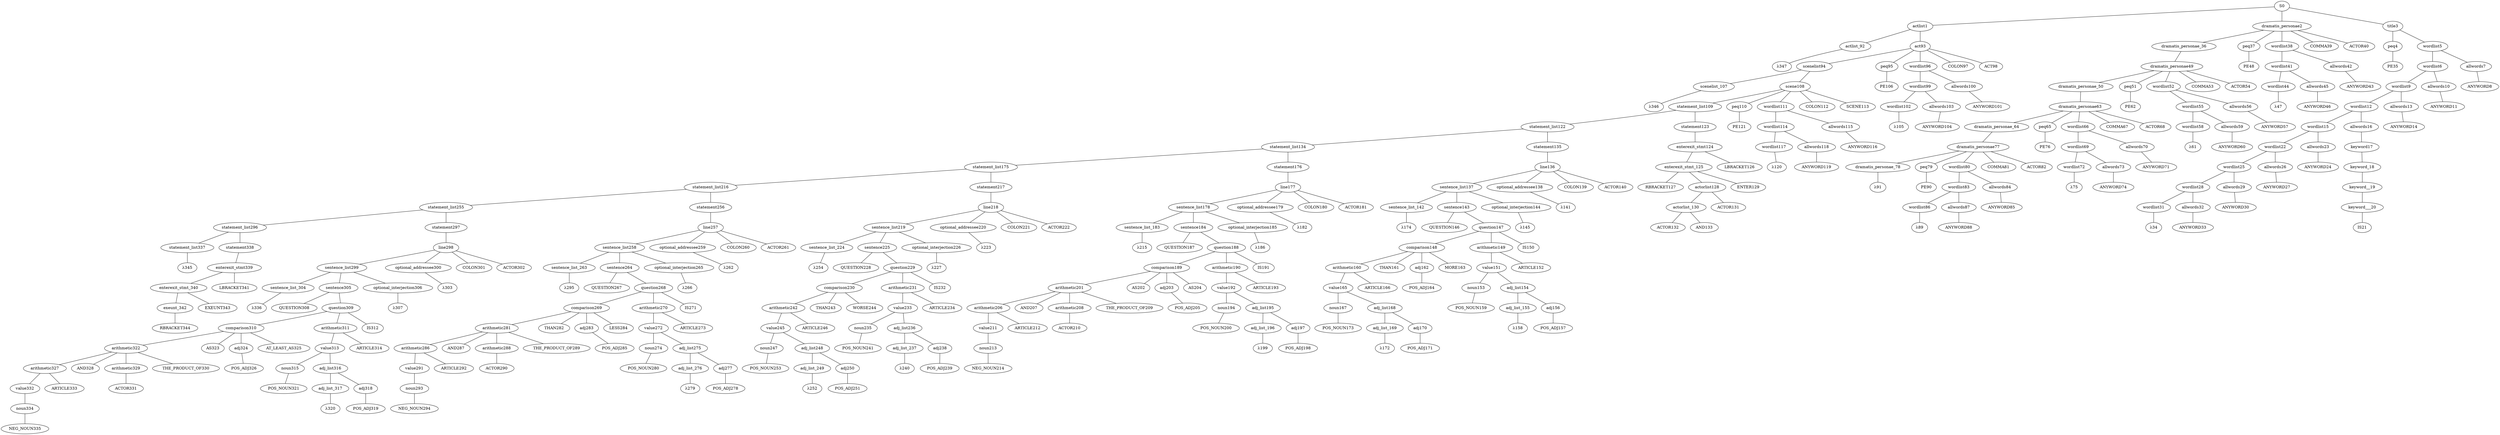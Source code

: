 strict graph {
	S0 -- actlist1
	S0 -- dramatis_personae2
	S0 -- title3

	title3 -- peq4
	title3 -- wordlist5

	wordlist5 -- wordlist6
	wordlist5 -- allwords7

	allwords7 -- ANYWORD8


	wordlist6 -- wordlist9
	wordlist6 -- allwords10

	allwords10 -- ANYWORD11


	wordlist9 -- wordlist12
	wordlist9 -- allwords13

	allwords13 -- ANYWORD14


	wordlist12 -- wordlist15
	wordlist12 -- allwords16

	allwords16 -- keyword17

	keyword17 -- keyword_18

	keyword_18 -- keyword__19

	keyword__19 -- keyword___20

	keyword___20 -- IS21


	wordlist15 -- wordlist22
	wordlist15 -- allwords23

	allwords23 -- ANYWORD24


	wordlist22 -- wordlist25
	wordlist22 -- allwords26

	allwords26 -- ANYWORD27


	wordlist25 -- wordlist28
	wordlist25 -- allwords29

	allwords29 -- ANYWORD30


	wordlist28 -- wordlist31
	wordlist28 -- allwords32

	allwords32 -- ANYWORD33


	wordlist31 -- λ34

	peq4 -- PE35


	dramatis_personae2 -- dramatis_personae_36
	dramatis_personae2 -- peq37
	dramatis_personae2 -- wordlist38
	dramatis_personae2 -- COMMA39
	dramatis_personae2 -- ACTOR40



	wordlist38 -- wordlist41
	wordlist38 -- allwords42

	allwords42 -- ANYWORD43


	wordlist41 -- wordlist44
	wordlist41 -- allwords45

	allwords45 -- ANYWORD46


	wordlist44 -- λ47

	peq37 -- PE48


	dramatis_personae_36 -- dramatis_personae49

	dramatis_personae49 -- dramatis_personae_50
	dramatis_personae49 -- peq51
	dramatis_personae49 -- wordlist52
	dramatis_personae49 -- COMMA53
	dramatis_personae49 -- ACTOR54



	wordlist52 -- wordlist55
	wordlist52 -- allwords56

	allwords56 -- ANYWORD57


	wordlist55 -- wordlist58
	wordlist55 -- allwords59

	allwords59 -- ANYWORD60


	wordlist58 -- λ61

	peq51 -- PE62


	dramatis_personae_50 -- dramatis_personae63

	dramatis_personae63 -- dramatis_personae_64
	dramatis_personae63 -- peq65
	dramatis_personae63 -- wordlist66
	dramatis_personae63 -- COMMA67
	dramatis_personae63 -- ACTOR68



	wordlist66 -- wordlist69
	wordlist66 -- allwords70

	allwords70 -- ANYWORD71


	wordlist69 -- wordlist72
	wordlist69 -- allwords73

	allwords73 -- ANYWORD74


	wordlist72 -- λ75

	peq65 -- PE76


	dramatis_personae_64 -- dramatis_personae77

	dramatis_personae77 -- dramatis_personae_78
	dramatis_personae77 -- peq79
	dramatis_personae77 -- wordlist80
	dramatis_personae77 -- COMMA81
	dramatis_personae77 -- ACTOR82



	wordlist80 -- wordlist83
	wordlist80 -- allwords84

	allwords84 -- ANYWORD85


	wordlist83 -- wordlist86
	wordlist83 -- allwords87

	allwords87 -- ANYWORD88


	wordlist86 -- λ89

	peq79 -- PE90


	dramatis_personae_78 -- λ91

	actlist1 -- actlist_92
	actlist1 -- act93

	act93 -- scenelist94
	act93 -- peq95
	act93 -- wordlist96
	act93 -- COLON97
	act93 -- ACT98



	wordlist96 -- wordlist99
	wordlist96 -- allwords100

	allwords100 -- ANYWORD101


	wordlist99 -- wordlist102
	wordlist99 -- allwords103

	allwords103 -- ANYWORD104


	wordlist102 -- λ105

	peq95 -- PE106


	scenelist94 -- scenelist_107
	scenelist94 -- scene108

	scene108 -- statement_list109
	scene108 -- peq110
	scene108 -- wordlist111
	scene108 -- COLON112
	scene108 -- SCENE113



	wordlist111 -- wordlist114
	wordlist111 -- allwords115

	allwords115 -- ANYWORD116


	wordlist114 -- wordlist117
	wordlist114 -- allwords118

	allwords118 -- ANYWORD119


	wordlist117 -- λ120

	peq110 -- PE121


	statement_list109 -- statement_list122
	statement_list109 -- statement123

	statement123 -- enterexit_stmt124

	enterexit_stmt124 -- enterexit_stmt_125
	enterexit_stmt124 -- LBRACKET126


	enterexit_stmt_125 -- RBRACKET127
	enterexit_stmt_125 -- actorlist128
	enterexit_stmt_125 -- ENTER129


	actorlist128 -- actorlist_130
	actorlist128 -- ACTOR131


	actorlist_130 -- ACTOR132
	actorlist_130 -- AND133




	statement_list122 -- statement_list134
	statement_list122 -- statement135

	statement135 -- line136

	line136 -- sentence_list137
	line136 -- optional_addressee138
	line136 -- COLON139
	line136 -- ACTOR140



	optional_addressee138 -- λ141

	sentence_list137 -- sentence_list_142
	sentence_list137 -- sentence143
	sentence_list137 -- optional_interjection144

	optional_interjection144 -- λ145

	sentence143 -- QUESTION146
	sentence143 -- question147

	question147 -- comparison148
	question147 -- arithmetic149
	question147 -- IS150


	arithmetic149 -- value151
	arithmetic149 -- ARTICLE152


	value151 -- noun153
	value151 -- adj_list154

	adj_list154 -- adj_list_155
	adj_list154 -- adj156

	adj156 -- POS_ADJ157


	adj_list_155 -- λ158

	noun153 -- POS_NOUN159


	comparison148 -- arithmetic160
	comparison148 -- THAN161
	comparison148 -- adj162
	comparison148 -- MORE163


	adj162 -- POS_ADJ164



	arithmetic160 -- value165
	arithmetic160 -- ARTICLE166


	value165 -- noun167
	value165 -- adj_list168

	adj_list168 -- adj_list_169
	adj_list168 -- adj170

	adj170 -- POS_ADJ171


	adj_list_169 -- λ172

	noun167 -- POS_NOUN173



	sentence_list_142 -- λ174

	statement_list134 -- statement_list175
	statement_list134 -- statement176

	statement176 -- line177

	line177 -- sentence_list178
	line177 -- optional_addressee179
	line177 -- COLON180
	line177 -- ACTOR181



	optional_addressee179 -- λ182

	sentence_list178 -- sentence_list_183
	sentence_list178 -- sentence184
	sentence_list178 -- optional_interjection185

	optional_interjection185 -- λ186

	sentence184 -- QUESTION187
	sentence184 -- question188

	question188 -- comparison189
	question188 -- arithmetic190
	question188 -- IS191


	arithmetic190 -- value192
	arithmetic190 -- ARTICLE193


	value192 -- noun194
	value192 -- adj_list195

	adj_list195 -- adj_list_196
	adj_list195 -- adj197

	adj197 -- POS_ADJ198


	adj_list_196 -- λ199

	noun194 -- POS_NOUN200


	comparison189 -- arithmetic201
	comparison189 -- AS202
	comparison189 -- adj203
	comparison189 -- AS204


	adj203 -- POS_ADJ205



	arithmetic201 -- arithmetic206
	arithmetic201 -- AND207
	arithmetic201 -- arithmetic208
	arithmetic201 -- THE_PRODUCT_OF209


	arithmetic208 -- ACTOR210



	arithmetic206 -- value211
	arithmetic206 -- ARTICLE212


	value211 -- noun213

	noun213 -- NEG_NOUN214



	sentence_list_183 -- λ215

	statement_list175 -- statement_list216
	statement_list175 -- statement217

	statement217 -- line218

	line218 -- sentence_list219
	line218 -- optional_addressee220
	line218 -- COLON221
	line218 -- ACTOR222



	optional_addressee220 -- λ223

	sentence_list219 -- sentence_list_224
	sentence_list219 -- sentence225
	sentence_list219 -- optional_interjection226

	optional_interjection226 -- λ227

	sentence225 -- QUESTION228
	sentence225 -- question229

	question229 -- comparison230
	question229 -- arithmetic231
	question229 -- IS232


	arithmetic231 -- value233
	arithmetic231 -- ARTICLE234


	value233 -- noun235
	value233 -- adj_list236

	adj_list236 -- adj_list_237
	adj_list236 -- adj238

	adj238 -- POS_ADJ239


	adj_list_237 -- λ240

	noun235 -- POS_NOUN241


	comparison230 -- arithmetic242
	comparison230 -- THAN243
	comparison230 -- WORSE244



	arithmetic242 -- value245
	arithmetic242 -- ARTICLE246


	value245 -- noun247
	value245 -- adj_list248

	adj_list248 -- adj_list_249
	adj_list248 -- adj250

	adj250 -- POS_ADJ251


	adj_list_249 -- λ252

	noun247 -- POS_NOUN253



	sentence_list_224 -- λ254

	statement_list216 -- statement_list255
	statement_list216 -- statement256

	statement256 -- line257

	line257 -- sentence_list258
	line257 -- optional_addressee259
	line257 -- COLON260
	line257 -- ACTOR261



	optional_addressee259 -- λ262

	sentence_list258 -- sentence_list_263
	sentence_list258 -- sentence264
	sentence_list258 -- optional_interjection265

	optional_interjection265 -- λ266

	sentence264 -- QUESTION267
	sentence264 -- question268

	question268 -- comparison269
	question268 -- arithmetic270
	question268 -- IS271


	arithmetic270 -- value272
	arithmetic270 -- ARTICLE273


	value272 -- noun274
	value272 -- adj_list275

	adj_list275 -- adj_list_276
	adj_list275 -- adj277

	adj277 -- POS_ADJ278


	adj_list_276 -- λ279

	noun274 -- POS_NOUN280


	comparison269 -- arithmetic281
	comparison269 -- THAN282
	comparison269 -- adj283
	comparison269 -- LESS284


	adj283 -- POS_ADJ285



	arithmetic281 -- arithmetic286
	arithmetic281 -- AND287
	arithmetic281 -- arithmetic288
	arithmetic281 -- THE_PRODUCT_OF289


	arithmetic288 -- ACTOR290



	arithmetic286 -- value291
	arithmetic286 -- ARTICLE292


	value291 -- noun293

	noun293 -- NEG_NOUN294



	sentence_list_263 -- λ295

	statement_list255 -- statement_list296
	statement_list255 -- statement297

	statement297 -- line298

	line298 -- sentence_list299
	line298 -- optional_addressee300
	line298 -- COLON301
	line298 -- ACTOR302



	optional_addressee300 -- λ303

	sentence_list299 -- sentence_list_304
	sentence_list299 -- sentence305
	sentence_list299 -- optional_interjection306

	optional_interjection306 -- λ307

	sentence305 -- QUESTION308
	sentence305 -- question309

	question309 -- comparison310
	question309 -- arithmetic311
	question309 -- IS312


	arithmetic311 -- value313
	arithmetic311 -- ARTICLE314


	value313 -- noun315
	value313 -- adj_list316

	adj_list316 -- adj_list_317
	adj_list316 -- adj318

	adj318 -- POS_ADJ319


	adj_list_317 -- λ320

	noun315 -- POS_NOUN321


	comparison310 -- arithmetic322
	comparison310 -- AS323
	comparison310 -- adj324
	comparison310 -- AT_LEAST_AS325


	adj324 -- POS_ADJ326



	arithmetic322 -- arithmetic327
	arithmetic322 -- AND328
	arithmetic322 -- arithmetic329
	arithmetic322 -- THE_PRODUCT_OF330


	arithmetic329 -- ACTOR331



	arithmetic327 -- value332
	arithmetic327 -- ARTICLE333


	value332 -- noun334

	noun334 -- NEG_NOUN335



	sentence_list_304 -- λ336

	statement_list296 -- statement_list337
	statement_list296 -- statement338

	statement338 -- enterexit_stmt339

	enterexit_stmt339 -- enterexit_stmt_340
	enterexit_stmt339 -- LBRACKET341


	enterexit_stmt_340 -- exeunt_342
	enterexit_stmt_340 -- EXEUNT343


	exeunt_342 -- RBRACKET344


	statement_list337 -- λ345

	scenelist_107 -- λ346

	actlist_92 -- λ347


}